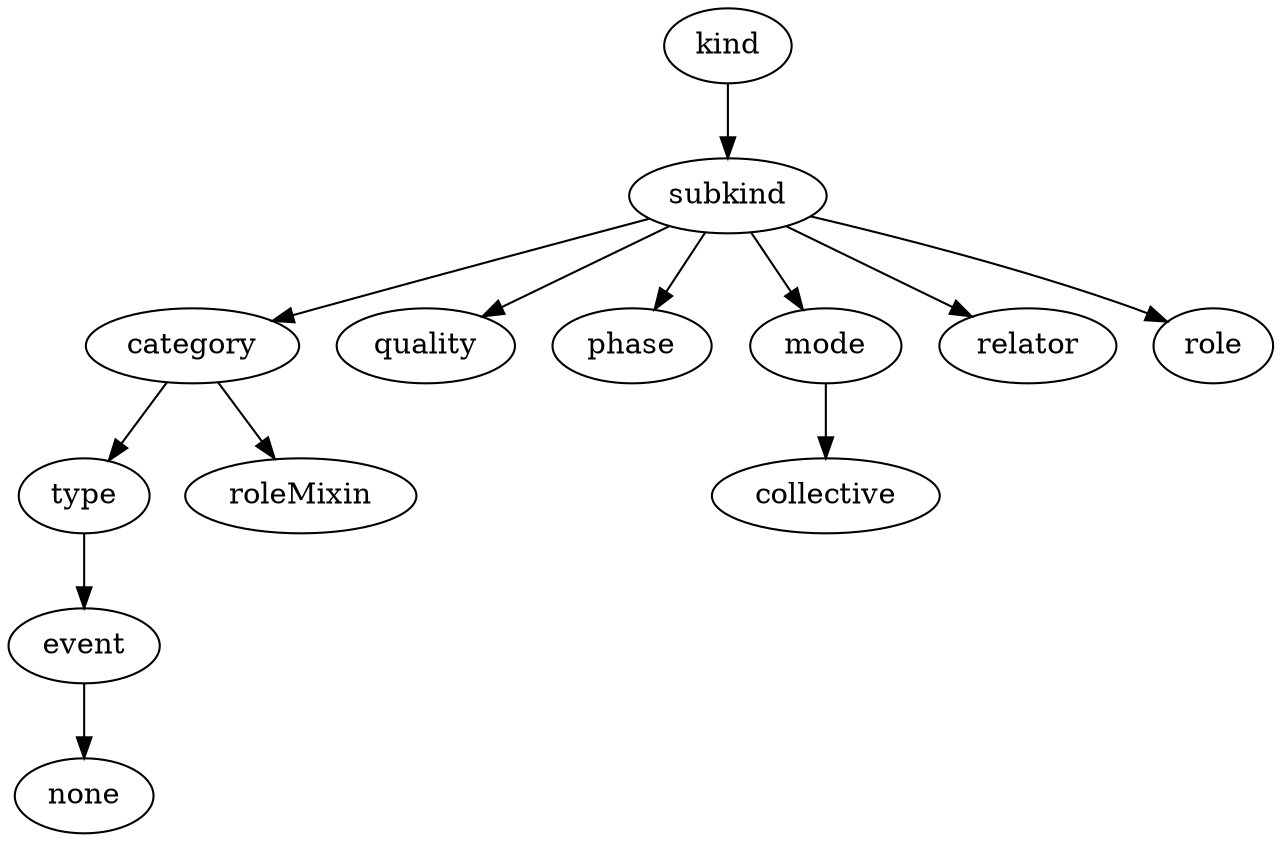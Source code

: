 strict digraph {
kind;
subkind;
category;
quality;
phase;
mode;
relator;
role;
type;
roleMixin;
event;
none;
collective;
kind -> subkind;
subkind -> category;
subkind -> quality;
subkind -> phase;
subkind -> mode;
subkind -> relator;
subkind -> role;
category -> type;
category -> roleMixin;
mode -> collective;
type -> event;
event -> none;
}
